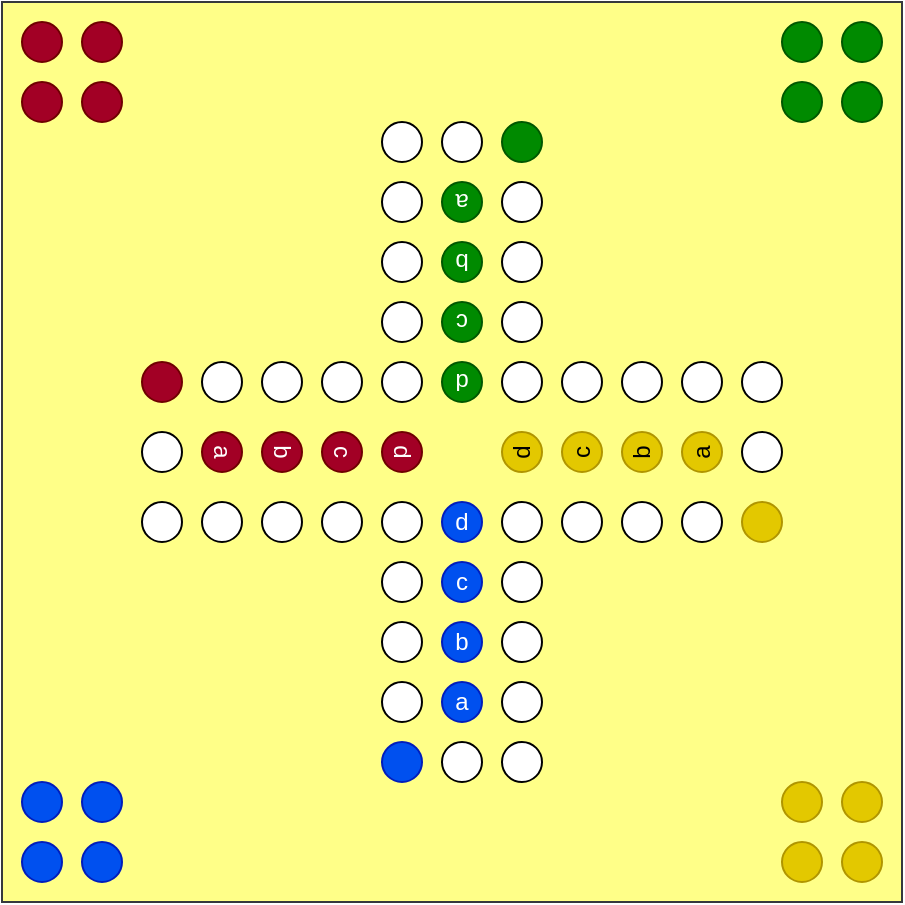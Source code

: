 <mxfile>
    <diagram id="ksysaby_Q-8U1-6eJ-EB" name="Page-1">
        <mxGraphModel dx="1000" dy="540" grid="1" gridSize="10" guides="1" tooltips="1" connect="1" arrows="1" fold="1" page="1" pageScale="1" pageWidth="850" pageHeight="1100" math="0" shadow="0">
            <root>
                <mxCell id="0"/>
                <mxCell id="1" parent="0"/>
                <mxCell id="2" value="" style="whiteSpace=wrap;html=1;aspect=fixed;fillColor=#ffff88;strokeColor=#36393d;" vertex="1" parent="1">
                    <mxGeometry x="200" y="325" width="450" height="450" as="geometry"/>
                </mxCell>
                <mxCell id="3" value="" style="ellipse;whiteSpace=wrap;html=1;aspect=fixed;" vertex="1" parent="1">
                    <mxGeometry x="270" y="575" width="20" height="20" as="geometry"/>
                </mxCell>
                <mxCell id="4" value="" style="ellipse;whiteSpace=wrap;html=1;aspect=fixed;" vertex="1" parent="1">
                    <mxGeometry x="300" y="505" width="20" height="20" as="geometry"/>
                </mxCell>
                <mxCell id="5" value="" style="ellipse;whiteSpace=wrap;html=1;aspect=fixed;fillColor=#a20025;fontColor=#ffffff;strokeColor=#6F0000;" vertex="1" parent="1">
                    <mxGeometry x="270" y="505" width="20" height="20" as="geometry"/>
                </mxCell>
                <mxCell id="6" value="" style="ellipse;whiteSpace=wrap;html=1;aspect=fixed;" vertex="1" parent="1">
                    <mxGeometry x="270" y="540" width="20" height="20" as="geometry"/>
                </mxCell>
                <mxCell id="8" value="a" style="ellipse;whiteSpace=wrap;html=1;aspect=fixed;fillColor=#a20025;fontColor=#ffffff;strokeColor=#6F0000;rotation=90;" vertex="1" parent="1">
                    <mxGeometry x="300" y="540" width="20" height="20" as="geometry"/>
                </mxCell>
                <mxCell id="9" value="" style="ellipse;whiteSpace=wrap;html=1;aspect=fixed;" vertex="1" parent="1">
                    <mxGeometry x="300" y="575" width="20" height="20" as="geometry"/>
                </mxCell>
                <mxCell id="10" value="b" style="ellipse;whiteSpace=wrap;html=1;aspect=fixed;fillColor=#a20025;fontColor=#ffffff;strokeColor=#6F0000;rotation=90;" vertex="1" parent="1">
                    <mxGeometry x="330" y="540" width="20" height="20" as="geometry"/>
                </mxCell>
                <mxCell id="11" value="c" style="ellipse;whiteSpace=wrap;html=1;aspect=fixed;fillColor=#a20025;fontColor=#ffffff;strokeColor=#6F0000;rotation=90;" vertex="1" parent="1">
                    <mxGeometry x="360" y="540" width="20" height="20" as="geometry"/>
                </mxCell>
                <mxCell id="12" value="d" style="ellipse;whiteSpace=wrap;html=1;aspect=fixed;fillColor=#a20025;fontColor=#ffffff;strokeColor=#6F0000;rotation=90;" vertex="1" parent="1">
                    <mxGeometry x="390" y="540" width="20" height="20" as="geometry"/>
                </mxCell>
                <mxCell id="14" value="d" style="ellipse;whiteSpace=wrap;html=1;aspect=fixed;fillColor=#e3c800;fontColor=#000000;strokeColor=#B09500;rotation=-90;" vertex="1" parent="1">
                    <mxGeometry x="450" y="540" width="20" height="20" as="geometry"/>
                </mxCell>
                <mxCell id="15" value="c" style="ellipse;whiteSpace=wrap;html=1;aspect=fixed;fillColor=#e3c800;fontColor=#000000;strokeColor=#B09500;rotation=-90;" vertex="1" parent="1">
                    <mxGeometry x="480" y="540" width="20" height="20" as="geometry"/>
                </mxCell>
                <mxCell id="16" value="b" style="ellipse;whiteSpace=wrap;html=1;aspect=fixed;fillColor=#e3c800;fontColor=#000000;strokeColor=#B09500;rotation=-90;" vertex="1" parent="1">
                    <mxGeometry x="510" y="540" width="20" height="20" as="geometry"/>
                </mxCell>
                <mxCell id="17" value="a" style="ellipse;whiteSpace=wrap;html=1;aspect=fixed;fillColor=#e3c800;fontColor=#000000;strokeColor=#B09500;rotation=-90;" vertex="1" parent="1">
                    <mxGeometry x="540" y="540" width="20" height="20" as="geometry"/>
                </mxCell>
                <mxCell id="18" value="" style="ellipse;whiteSpace=wrap;html=1;aspect=fixed;" vertex="1" parent="1">
                    <mxGeometry x="330" y="505" width="20" height="20" as="geometry"/>
                </mxCell>
                <mxCell id="19" value="d" style="ellipse;whiteSpace=wrap;html=1;aspect=fixed;fillColor=#008a00;fontColor=#ffffff;strokeColor=#005700;rotation=-180;" vertex="1" parent="1">
                    <mxGeometry x="420" y="505" width="20" height="20" as="geometry"/>
                </mxCell>
                <mxCell id="20" value="d" style="ellipse;whiteSpace=wrap;html=1;aspect=fixed;fillColor=#0050ef;fontColor=#ffffff;strokeColor=#001DBC;" vertex="1" parent="1">
                    <mxGeometry x="420" y="575" width="20" height="20" as="geometry"/>
                </mxCell>
                <mxCell id="21" value="" style="ellipse;whiteSpace=wrap;html=1;aspect=fixed;" vertex="1" parent="1">
                    <mxGeometry x="360" y="505" width="20" height="20" as="geometry"/>
                </mxCell>
                <mxCell id="22" value="" style="ellipse;whiteSpace=wrap;html=1;aspect=fixed;" vertex="1" parent="1">
                    <mxGeometry x="390" y="505" width="20" height="20" as="geometry"/>
                </mxCell>
                <mxCell id="24" value="" style="ellipse;whiteSpace=wrap;html=1;aspect=fixed;" vertex="1" parent="1">
                    <mxGeometry x="330" y="575" width="20" height="20" as="geometry"/>
                </mxCell>
                <mxCell id="25" value="" style="ellipse;whiteSpace=wrap;html=1;aspect=fixed;" vertex="1" parent="1">
                    <mxGeometry x="360" y="575" width="20" height="20" as="geometry"/>
                </mxCell>
                <mxCell id="26" value="" style="ellipse;whiteSpace=wrap;html=1;aspect=fixed;" vertex="1" parent="1">
                    <mxGeometry x="390" y="575" width="20" height="20" as="geometry"/>
                </mxCell>
                <mxCell id="27" value="c" style="ellipse;whiteSpace=wrap;html=1;aspect=fixed;fillColor=#0050ef;fontColor=#ffffff;strokeColor=#001DBC;" vertex="1" parent="1">
                    <mxGeometry x="420" y="605" width="20" height="20" as="geometry"/>
                </mxCell>
                <mxCell id="28" value="b" style="ellipse;whiteSpace=wrap;html=1;aspect=fixed;fillColor=#0050ef;fontColor=#ffffff;strokeColor=#001DBC;" vertex="1" parent="1">
                    <mxGeometry x="420" y="635" width="20" height="20" as="geometry"/>
                </mxCell>
                <mxCell id="29" value="a" style="ellipse;whiteSpace=wrap;html=1;aspect=fixed;fillColor=#0050ef;fontColor=#ffffff;strokeColor=#001DBC;" vertex="1" parent="1">
                    <mxGeometry x="420" y="665" width="20" height="20" as="geometry"/>
                </mxCell>
                <mxCell id="30" value="" style="ellipse;whiteSpace=wrap;html=1;aspect=fixed;" vertex="1" parent="1">
                    <mxGeometry x="390" y="605" width="20" height="20" as="geometry"/>
                </mxCell>
                <mxCell id="31" value="" style="ellipse;whiteSpace=wrap;html=1;aspect=fixed;" vertex="1" parent="1">
                    <mxGeometry x="390" y="635" width="20" height="20" as="geometry"/>
                </mxCell>
                <mxCell id="32" value="" style="ellipse;whiteSpace=wrap;html=1;aspect=fixed;" vertex="1" parent="1">
                    <mxGeometry x="390" y="665" width="20" height="20" as="geometry"/>
                </mxCell>
                <mxCell id="33" value="" style="ellipse;whiteSpace=wrap;html=1;aspect=fixed;fillColor=#0050ef;fontColor=#ffffff;strokeColor=#001DBC;" vertex="1" parent="1">
                    <mxGeometry x="390" y="695" width="20" height="20" as="geometry"/>
                </mxCell>
                <mxCell id="34" value="" style="ellipse;whiteSpace=wrap;html=1;aspect=fixed;" vertex="1" parent="1">
                    <mxGeometry x="420" y="695" width="20" height="20" as="geometry"/>
                </mxCell>
                <mxCell id="35" value="" style="ellipse;whiteSpace=wrap;html=1;aspect=fixed;" vertex="1" parent="1">
                    <mxGeometry x="450" y="695" width="20" height="20" as="geometry"/>
                </mxCell>
                <mxCell id="36" value="" style="ellipse;whiteSpace=wrap;html=1;aspect=fixed;" vertex="1" parent="1">
                    <mxGeometry x="450" y="665" width="20" height="20" as="geometry"/>
                </mxCell>
                <mxCell id="37" value="" style="ellipse;whiteSpace=wrap;html=1;aspect=fixed;" vertex="1" parent="1">
                    <mxGeometry x="450" y="635" width="20" height="20" as="geometry"/>
                </mxCell>
                <mxCell id="38" value="" style="ellipse;whiteSpace=wrap;html=1;aspect=fixed;" vertex="1" parent="1">
                    <mxGeometry x="450" y="605" width="20" height="20" as="geometry"/>
                </mxCell>
                <mxCell id="39" value="" style="ellipse;whiteSpace=wrap;html=1;aspect=fixed;" vertex="1" parent="1">
                    <mxGeometry x="450" y="575" width="20" height="20" as="geometry"/>
                </mxCell>
                <mxCell id="42" value="" style="ellipse;whiteSpace=wrap;html=1;aspect=fixed;" vertex="1" parent="1">
                    <mxGeometry x="480" y="575" width="20" height="20" as="geometry"/>
                </mxCell>
                <mxCell id="43" value="" style="ellipse;whiteSpace=wrap;html=1;aspect=fixed;" vertex="1" parent="1">
                    <mxGeometry x="390" y="475" width="20" height="20" as="geometry"/>
                </mxCell>
                <mxCell id="44" value="" style="ellipse;whiteSpace=wrap;html=1;aspect=fixed;" vertex="1" parent="1">
                    <mxGeometry x="390" y="445" width="20" height="20" as="geometry"/>
                </mxCell>
                <mxCell id="45" value="" style="ellipse;whiteSpace=wrap;html=1;aspect=fixed;" vertex="1" parent="1">
                    <mxGeometry x="390" y="415" width="20" height="20" as="geometry"/>
                </mxCell>
                <mxCell id="46" value="c" style="ellipse;whiteSpace=wrap;html=1;aspect=fixed;fillColor=#008a00;fontColor=#ffffff;strokeColor=#005700;rotation=-180;" vertex="1" parent="1">
                    <mxGeometry x="420" y="475" width="20" height="20" as="geometry"/>
                </mxCell>
                <mxCell id="47" value="b" style="ellipse;whiteSpace=wrap;html=1;aspect=fixed;fillColor=#008a00;fontColor=#ffffff;strokeColor=#005700;rotation=-180;" vertex="1" parent="1">
                    <mxGeometry x="420" y="445" width="20" height="20" as="geometry"/>
                </mxCell>
                <mxCell id="48" value="a" style="ellipse;whiteSpace=wrap;html=1;aspect=fixed;fillColor=#008a00;fontColor=#ffffff;strokeColor=#005700;rotation=-180;" vertex="1" parent="1">
                    <mxGeometry x="420" y="415" width="20" height="20" as="geometry"/>
                </mxCell>
                <mxCell id="49" value="" style="ellipse;whiteSpace=wrap;html=1;aspect=fixed;" vertex="1" parent="1">
                    <mxGeometry x="390" y="385" width="20" height="20" as="geometry"/>
                </mxCell>
                <mxCell id="50" value="" style="ellipse;whiteSpace=wrap;html=1;aspect=fixed;" vertex="1" parent="1">
                    <mxGeometry x="420" y="385" width="20" height="20" as="geometry"/>
                </mxCell>
                <mxCell id="51" value="" style="ellipse;whiteSpace=wrap;html=1;aspect=fixed;fillColor=#008a00;fontColor=#ffffff;strokeColor=#005700;" vertex="1" parent="1">
                    <mxGeometry x="450" y="385" width="20" height="20" as="geometry"/>
                </mxCell>
                <mxCell id="52" value="" style="ellipse;whiteSpace=wrap;html=1;aspect=fixed;" vertex="1" parent="1">
                    <mxGeometry x="450" y="415" width="20" height="20" as="geometry"/>
                </mxCell>
                <mxCell id="53" value="" style="ellipse;whiteSpace=wrap;html=1;aspect=fixed;" vertex="1" parent="1">
                    <mxGeometry x="450" y="445" width="20" height="20" as="geometry"/>
                </mxCell>
                <mxCell id="54" value="" style="ellipse;whiteSpace=wrap;html=1;aspect=fixed;" vertex="1" parent="1">
                    <mxGeometry x="450" y="475" width="20" height="20" as="geometry"/>
                </mxCell>
                <mxCell id="55" value="" style="ellipse;whiteSpace=wrap;html=1;aspect=fixed;" vertex="1" parent="1">
                    <mxGeometry x="450" y="505" width="20" height="20" as="geometry"/>
                </mxCell>
                <mxCell id="57" value="" style="ellipse;whiteSpace=wrap;html=1;aspect=fixed;" vertex="1" parent="1">
                    <mxGeometry x="510" y="575" width="20" height="20" as="geometry"/>
                </mxCell>
                <mxCell id="58" value="" style="ellipse;whiteSpace=wrap;html=1;aspect=fixed;" vertex="1" parent="1">
                    <mxGeometry x="540" y="575" width="20" height="20" as="geometry"/>
                </mxCell>
                <mxCell id="59" value="" style="ellipse;whiteSpace=wrap;html=1;aspect=fixed;fillColor=#e3c800;fontColor=#000000;strokeColor=#B09500;" vertex="1" parent="1">
                    <mxGeometry x="570" y="575" width="20" height="20" as="geometry"/>
                </mxCell>
                <mxCell id="60" value="" style="ellipse;whiteSpace=wrap;html=1;aspect=fixed;" vertex="1" parent="1">
                    <mxGeometry x="570" y="540" width="20" height="20" as="geometry"/>
                </mxCell>
                <mxCell id="61" value="" style="ellipse;whiteSpace=wrap;html=1;aspect=fixed;" vertex="1" parent="1">
                    <mxGeometry x="570" y="505" width="20" height="20" as="geometry"/>
                </mxCell>
                <mxCell id="62" value="" style="ellipse;whiteSpace=wrap;html=1;aspect=fixed;" vertex="1" parent="1">
                    <mxGeometry x="540" y="505" width="20" height="20" as="geometry"/>
                </mxCell>
                <mxCell id="63" value="" style="ellipse;whiteSpace=wrap;html=1;aspect=fixed;" vertex="1" parent="1">
                    <mxGeometry x="510" y="505" width="20" height="20" as="geometry"/>
                </mxCell>
                <mxCell id="64" value="" style="ellipse;whiteSpace=wrap;html=1;aspect=fixed;" vertex="1" parent="1">
                    <mxGeometry x="480" y="505" width="20" height="20" as="geometry"/>
                </mxCell>
                <mxCell id="65" value="" style="ellipse;whiteSpace=wrap;html=1;aspect=fixed;fillColor=#e3c800;fontColor=#000000;strokeColor=#B09500;" vertex="1" parent="1">
                    <mxGeometry x="620" y="715" width="20" height="20" as="geometry"/>
                </mxCell>
                <mxCell id="66" value="" style="ellipse;whiteSpace=wrap;html=1;aspect=fixed;fillColor=#e3c800;fontColor=#000000;strokeColor=#B09500;" vertex="1" parent="1">
                    <mxGeometry x="620" y="745" width="20" height="20" as="geometry"/>
                </mxCell>
                <mxCell id="67" value="" style="ellipse;whiteSpace=wrap;html=1;aspect=fixed;fillColor=#e3c800;fontColor=#000000;strokeColor=#B09500;" vertex="1" parent="1">
                    <mxGeometry x="590" y="745" width="20" height="20" as="geometry"/>
                </mxCell>
                <mxCell id="68" value="" style="ellipse;whiteSpace=wrap;html=1;aspect=fixed;fillColor=#e3c800;fontColor=#000000;strokeColor=#B09500;" vertex="1" parent="1">
                    <mxGeometry x="590" y="715" width="20" height="20" as="geometry"/>
                </mxCell>
                <mxCell id="72" value="" style="ellipse;whiteSpace=wrap;html=1;aspect=fixed;fillColor=#008a00;fontColor=#ffffff;strokeColor=#005700;" vertex="1" parent="1">
                    <mxGeometry x="620" y="335" width="20" height="20" as="geometry"/>
                </mxCell>
                <mxCell id="73" value="" style="ellipse;whiteSpace=wrap;html=1;aspect=fixed;fillColor=#008a00;fontColor=#ffffff;strokeColor=#005700;" vertex="1" parent="1">
                    <mxGeometry x="620" y="365" width="20" height="20" as="geometry"/>
                </mxCell>
                <mxCell id="74" value="" style="ellipse;whiteSpace=wrap;html=1;aspect=fixed;fillColor=#008a00;fontColor=#ffffff;strokeColor=#005700;" vertex="1" parent="1">
                    <mxGeometry x="590" y="335" width="20" height="20" as="geometry"/>
                </mxCell>
                <mxCell id="75" value="" style="ellipse;whiteSpace=wrap;html=1;aspect=fixed;fillColor=#008a00;fontColor=#ffffff;strokeColor=#005700;" vertex="1" parent="1">
                    <mxGeometry x="590" y="365" width="20" height="20" as="geometry"/>
                </mxCell>
                <mxCell id="76" value="" style="ellipse;whiteSpace=wrap;html=1;aspect=fixed;fillColor=#0050ef;fontColor=#ffffff;strokeColor=#001DBC;" vertex="1" parent="1">
                    <mxGeometry x="240" y="745" width="20" height="20" as="geometry"/>
                </mxCell>
                <mxCell id="77" value="" style="ellipse;whiteSpace=wrap;html=1;aspect=fixed;fillColor=#0050ef;fontColor=#ffffff;strokeColor=#001DBC;" vertex="1" parent="1">
                    <mxGeometry x="210" y="745" width="20" height="20" as="geometry"/>
                </mxCell>
                <mxCell id="78" value="" style="ellipse;whiteSpace=wrap;html=1;aspect=fixed;fillColor=#0050ef;fontColor=#ffffff;strokeColor=#001DBC;" vertex="1" parent="1">
                    <mxGeometry x="210" y="715" width="20" height="20" as="geometry"/>
                </mxCell>
                <mxCell id="79" value="" style="ellipse;whiteSpace=wrap;html=1;aspect=fixed;fillColor=#0050ef;fontColor=#ffffff;strokeColor=#001DBC;" vertex="1" parent="1">
                    <mxGeometry x="240" y="715" width="20" height="20" as="geometry"/>
                </mxCell>
                <mxCell id="80" value="" style="ellipse;whiteSpace=wrap;html=1;aspect=fixed;fillColor=#a20025;fontColor=#ffffff;strokeColor=#6F0000;" vertex="1" parent="1">
                    <mxGeometry x="210" y="335" width="20" height="20" as="geometry"/>
                </mxCell>
                <mxCell id="81" value="" style="ellipse;whiteSpace=wrap;html=1;aspect=fixed;fillColor=#a20025;fontColor=#ffffff;strokeColor=#6F0000;" vertex="1" parent="1">
                    <mxGeometry x="210" y="365" width="20" height="20" as="geometry"/>
                </mxCell>
                <mxCell id="86" value="" style="ellipse;whiteSpace=wrap;html=1;aspect=fixed;fillColor=#a20025;fontColor=#ffffff;strokeColor=#6F0000;" vertex="1" parent="1">
                    <mxGeometry x="240" y="365" width="20" height="20" as="geometry"/>
                </mxCell>
                <mxCell id="87" value="" style="ellipse;whiteSpace=wrap;html=1;aspect=fixed;fillColor=#a20025;fontColor=#ffffff;strokeColor=#6F0000;" vertex="1" parent="1">
                    <mxGeometry x="240" y="335" width="20" height="20" as="geometry"/>
                </mxCell>
            </root>
        </mxGraphModel>
    </diagram>
</mxfile>